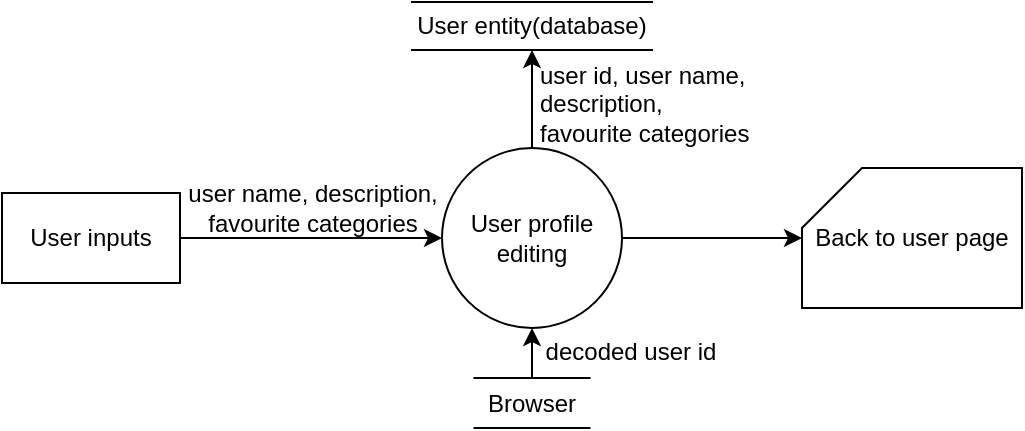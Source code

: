 <mxfile version="20.8.23" type="github">
  <diagram name="Page-1" id="r9tSaGeDcgs7jtNqw3tK">
    <mxGraphModel dx="803" dy="419" grid="0" gridSize="10" guides="1" tooltips="1" connect="1" arrows="1" fold="1" page="1" pageScale="1" pageWidth="1169" pageHeight="827" math="0" shadow="0">
      <root>
        <mxCell id="0" />
        <mxCell id="1" parent="0" />
        <mxCell id="J9P78J0RcVJPmbOHqAw_-4" value="" style="edgeStyle=orthogonalEdgeStyle;rounded=0;orthogonalLoop=1;jettySize=auto;html=1;exitX=1;exitY=0.5;exitDx=0;exitDy=0;" parent="1" source="4WPk0X58aptke-56HrWY-7" target="J9P78J0RcVJPmbOHqAw_-2" edge="1">
          <mxGeometry relative="1" as="geometry">
            <mxPoint x="280" y="195" as="sourcePoint" />
          </mxGeometry>
        </mxCell>
        <mxCell id="J9P78J0RcVJPmbOHqAw_-13" style="edgeStyle=orthogonalEdgeStyle;rounded=0;orthogonalLoop=1;jettySize=auto;html=1;exitX=0.5;exitY=0;exitDx=0;exitDy=0;entryX=0.5;entryY=1;entryDx=0;entryDy=0;" parent="1" source="J9P78J0RcVJPmbOHqAw_-2" target="4WPk0X58aptke-56HrWY-2" edge="1">
          <mxGeometry relative="1" as="geometry">
            <mxPoint x="466" y="124" as="targetPoint" />
          </mxGeometry>
        </mxCell>
        <mxCell id="J9P78J0RcVJPmbOHqAw_-17" value="" style="edgeStyle=orthogonalEdgeStyle;rounded=0;orthogonalLoop=1;jettySize=auto;html=1;" parent="1" source="J9P78J0RcVJPmbOHqAw_-2" target="J9P78J0RcVJPmbOHqAw_-16" edge="1">
          <mxGeometry relative="1" as="geometry" />
        </mxCell>
        <mxCell id="J9P78J0RcVJPmbOHqAw_-2" value="User profile editing" style="ellipse;whiteSpace=wrap;html=1;aspect=fixed;" parent="1" vertex="1">
          <mxGeometry x="440" y="150" width="90" height="90" as="geometry" />
        </mxCell>
        <mxCell id="J9P78J0RcVJPmbOHqAw_-6" value="user name, description, &lt;br&gt;favourite categories" style="text;html=1;align=center;verticalAlign=middle;resizable=0;points=[];autosize=1;strokeColor=none;fillColor=none;" parent="1" vertex="1">
          <mxGeometry x="300" y="160" width="150" height="40" as="geometry" />
        </mxCell>
        <mxCell id="4WPk0X58aptke-56HrWY-5" style="edgeStyle=orthogonalEdgeStyle;rounded=0;orthogonalLoop=1;jettySize=auto;html=1;exitX=0.5;exitY=0;exitDx=0;exitDy=0;entryX=0.5;entryY=1;entryDx=0;entryDy=0;" edge="1" parent="1" source="J9P78J0RcVJPmbOHqAw_-9" target="J9P78J0RcVJPmbOHqAw_-2">
          <mxGeometry relative="1" as="geometry" />
        </mxCell>
        <mxCell id="J9P78J0RcVJPmbOHqAw_-9" value="Browser" style="shape=partialRectangle;whiteSpace=wrap;html=1;left=0;right=0;fillColor=none;rounded=0;strokeColor=default;fontFamily=Helvetica;fontSize=12;fontColor=default;" parent="1" vertex="1">
          <mxGeometry x="456.25" y="265" width="57.5" height="25" as="geometry" />
        </mxCell>
        <mxCell id="J9P78J0RcVJPmbOHqAw_-10" value="decoded user id" style="text;html=1;align=center;verticalAlign=middle;resizable=0;points=[];autosize=1;strokeColor=none;fillColor=none;" parent="1" vertex="1">
          <mxGeometry x="482" y="239" width="103" height="26" as="geometry" />
        </mxCell>
        <mxCell id="J9P78J0RcVJPmbOHqAw_-14" value="user id, user name, &lt;br&gt;description,&lt;br&gt;&lt;div style=&quot;&quot;&gt;favourite categories&lt;/div&gt;" style="text;html=1;align=left;verticalAlign=middle;resizable=0;points=[];autosize=1;strokeColor=none;fillColor=none;" parent="1" vertex="1">
          <mxGeometry x="487" y="101" width="123" height="54" as="geometry" />
        </mxCell>
        <mxCell id="J9P78J0RcVJPmbOHqAw_-16" value="Back to user page" style="shape=card;whiteSpace=wrap;html=1;" parent="1" vertex="1">
          <mxGeometry x="620" y="160" width="110" height="70" as="geometry" />
        </mxCell>
        <mxCell id="4WPk0X58aptke-56HrWY-2" value="User entity(database)" style="shape=partialRectangle;whiteSpace=wrap;html=1;left=0;right=0;fillColor=none;rounded=0;strokeColor=default;fontFamily=Helvetica;fontSize=12;fontColor=default;" vertex="1" parent="1">
          <mxGeometry x="425" y="77" width="120" height="24" as="geometry" />
        </mxCell>
        <mxCell id="4WPk0X58aptke-56HrWY-7" value="User inputs" style="rounded=0;whiteSpace=wrap;html=1;" vertex="1" parent="1">
          <mxGeometry x="220" y="172.5" width="89" height="45" as="geometry" />
        </mxCell>
      </root>
    </mxGraphModel>
  </diagram>
</mxfile>

